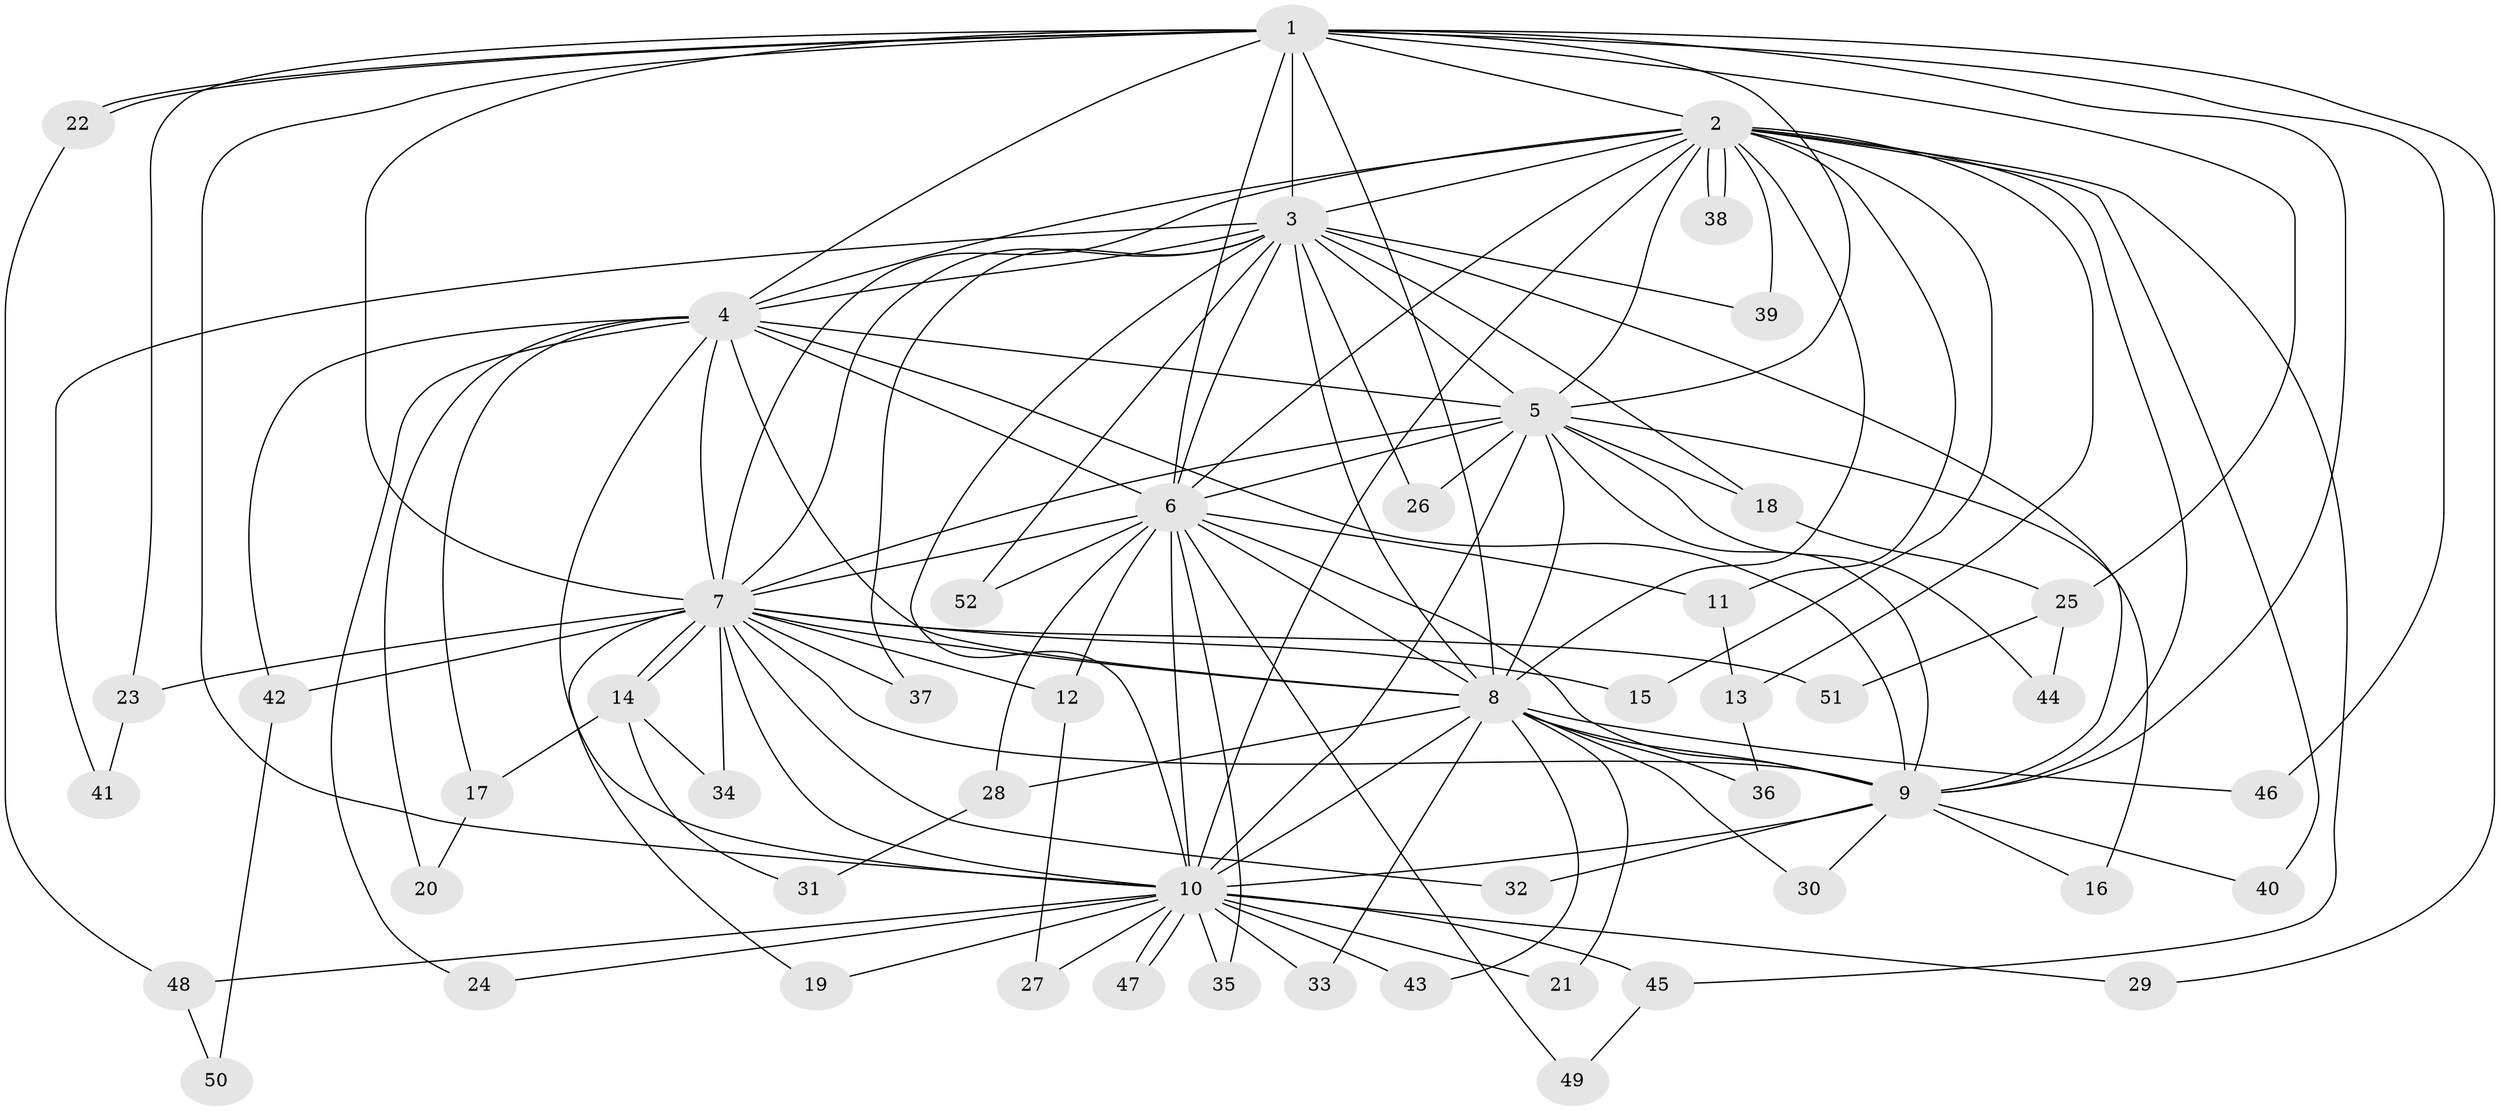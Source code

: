 // Generated by graph-tools (version 1.1) at 2025/01/03/09/25 03:01:15]
// undirected, 52 vertices, 129 edges
graph export_dot {
graph [start="1"]
  node [color=gray90,style=filled];
  1;
  2;
  3;
  4;
  5;
  6;
  7;
  8;
  9;
  10;
  11;
  12;
  13;
  14;
  15;
  16;
  17;
  18;
  19;
  20;
  21;
  22;
  23;
  24;
  25;
  26;
  27;
  28;
  29;
  30;
  31;
  32;
  33;
  34;
  35;
  36;
  37;
  38;
  39;
  40;
  41;
  42;
  43;
  44;
  45;
  46;
  47;
  48;
  49;
  50;
  51;
  52;
  1 -- 2;
  1 -- 3;
  1 -- 4;
  1 -- 5;
  1 -- 6;
  1 -- 7;
  1 -- 8;
  1 -- 9;
  1 -- 10;
  1 -- 22;
  1 -- 22;
  1 -- 23;
  1 -- 25;
  1 -- 29;
  1 -- 46;
  2 -- 3;
  2 -- 4;
  2 -- 5;
  2 -- 6;
  2 -- 7;
  2 -- 8;
  2 -- 9;
  2 -- 10;
  2 -- 11;
  2 -- 13;
  2 -- 15;
  2 -- 38;
  2 -- 38;
  2 -- 39;
  2 -- 40;
  2 -- 45;
  3 -- 4;
  3 -- 5;
  3 -- 6;
  3 -- 7;
  3 -- 8;
  3 -- 9;
  3 -- 10;
  3 -- 18;
  3 -- 26;
  3 -- 37;
  3 -- 39;
  3 -- 41;
  3 -- 52;
  4 -- 5;
  4 -- 6;
  4 -- 7;
  4 -- 8;
  4 -- 9;
  4 -- 10;
  4 -- 17;
  4 -- 20;
  4 -- 24;
  4 -- 42;
  5 -- 6;
  5 -- 7;
  5 -- 8;
  5 -- 9;
  5 -- 10;
  5 -- 16;
  5 -- 18;
  5 -- 26;
  5 -- 44;
  6 -- 7;
  6 -- 8;
  6 -- 9;
  6 -- 10;
  6 -- 11;
  6 -- 12;
  6 -- 28;
  6 -- 35;
  6 -- 49;
  6 -- 52;
  7 -- 8;
  7 -- 9;
  7 -- 10;
  7 -- 12;
  7 -- 14;
  7 -- 14;
  7 -- 15;
  7 -- 19;
  7 -- 23;
  7 -- 32;
  7 -- 34;
  7 -- 37;
  7 -- 42;
  7 -- 51;
  8 -- 9;
  8 -- 10;
  8 -- 21;
  8 -- 28;
  8 -- 30;
  8 -- 33;
  8 -- 36;
  8 -- 43;
  8 -- 46;
  9 -- 10;
  9 -- 16;
  9 -- 30;
  9 -- 32;
  9 -- 40;
  10 -- 19;
  10 -- 21;
  10 -- 24;
  10 -- 27;
  10 -- 29;
  10 -- 33;
  10 -- 35;
  10 -- 43;
  10 -- 45;
  10 -- 47;
  10 -- 47;
  10 -- 48;
  11 -- 13;
  12 -- 27;
  13 -- 36;
  14 -- 17;
  14 -- 31;
  14 -- 34;
  17 -- 20;
  18 -- 25;
  22 -- 48;
  23 -- 41;
  25 -- 44;
  25 -- 51;
  28 -- 31;
  42 -- 50;
  45 -- 49;
  48 -- 50;
}
